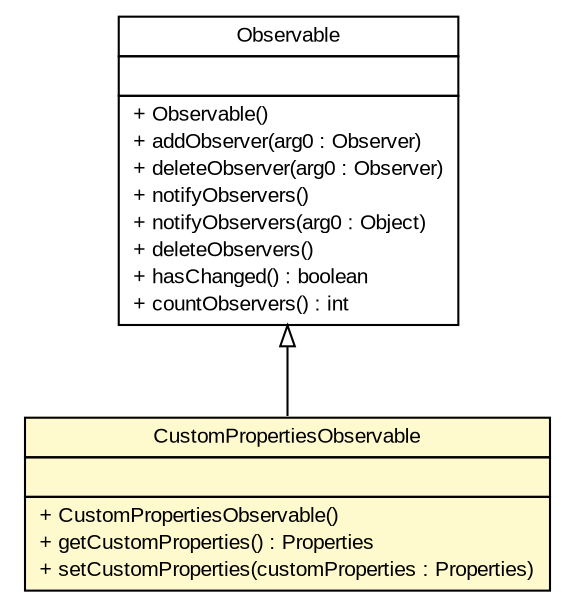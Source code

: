 #!/usr/local/bin/dot
#
# Class diagram 
# Generated by UMLGraph version R5_6 (http://www.umlgraph.org/)
#

digraph G {
	edge [fontname="arial",fontsize=10,labelfontname="arial",labelfontsize=10];
	node [fontname="arial",fontsize=10,shape=plaintext];
	nodesep=0.25;
	ranksep=0.5;
	// br.gov.to.sefaz.util.properties.CustomPropertiesObservable
	c1220 [label=<<table title="br.gov.to.sefaz.util.properties.CustomPropertiesObservable" border="0" cellborder="1" cellspacing="0" cellpadding="2" port="p" bgcolor="lemonChiffon" href="./CustomPropertiesObservable.html">
		<tr><td><table border="0" cellspacing="0" cellpadding="1">
<tr><td align="center" balign="center"> CustomPropertiesObservable </td></tr>
		</table></td></tr>
		<tr><td><table border="0" cellspacing="0" cellpadding="1">
<tr><td align="left" balign="left">  </td></tr>
		</table></td></tr>
		<tr><td><table border="0" cellspacing="0" cellpadding="1">
<tr><td align="left" balign="left"> + CustomPropertiesObservable() </td></tr>
<tr><td align="left" balign="left"> + getCustomProperties() : Properties </td></tr>
<tr><td align="left" balign="left"> + setCustomProperties(customProperties : Properties) </td></tr>
		</table></td></tr>
		</table>>, URL="./CustomPropertiesObservable.html", fontname="arial", fontcolor="black", fontsize=10.0];
	//br.gov.to.sefaz.util.properties.CustomPropertiesObservable extends java.util.Observable
	c1229:p -> c1220:p [dir=back,arrowtail=empty];
	// java.util.Observable
	c1229 [label=<<table title="java.util.Observable" border="0" cellborder="1" cellspacing="0" cellpadding="2" port="p" href="http://java.sun.com/j2se/1.4.2/docs/api/java/util/Observable.html">
		<tr><td><table border="0" cellspacing="0" cellpadding="1">
<tr><td align="center" balign="center"> Observable </td></tr>
		</table></td></tr>
		<tr><td><table border="0" cellspacing="0" cellpadding="1">
<tr><td align="left" balign="left">  </td></tr>
		</table></td></tr>
		<tr><td><table border="0" cellspacing="0" cellpadding="1">
<tr><td align="left" balign="left"> + Observable() </td></tr>
<tr><td align="left" balign="left"> + addObserver(arg0 : Observer) </td></tr>
<tr><td align="left" balign="left"> + deleteObserver(arg0 : Observer) </td></tr>
<tr><td align="left" balign="left"> + notifyObservers() </td></tr>
<tr><td align="left" balign="left"> + notifyObservers(arg0 : Object) </td></tr>
<tr><td align="left" balign="left"> + deleteObservers() </td></tr>
<tr><td align="left" balign="left"> + hasChanged() : boolean </td></tr>
<tr><td align="left" balign="left"> + countObservers() : int </td></tr>
		</table></td></tr>
		</table>>, URL="http://java.sun.com/j2se/1.4.2/docs/api/java/util/Observable.html", fontname="arial", fontcolor="black", fontsize=10.0];
}

